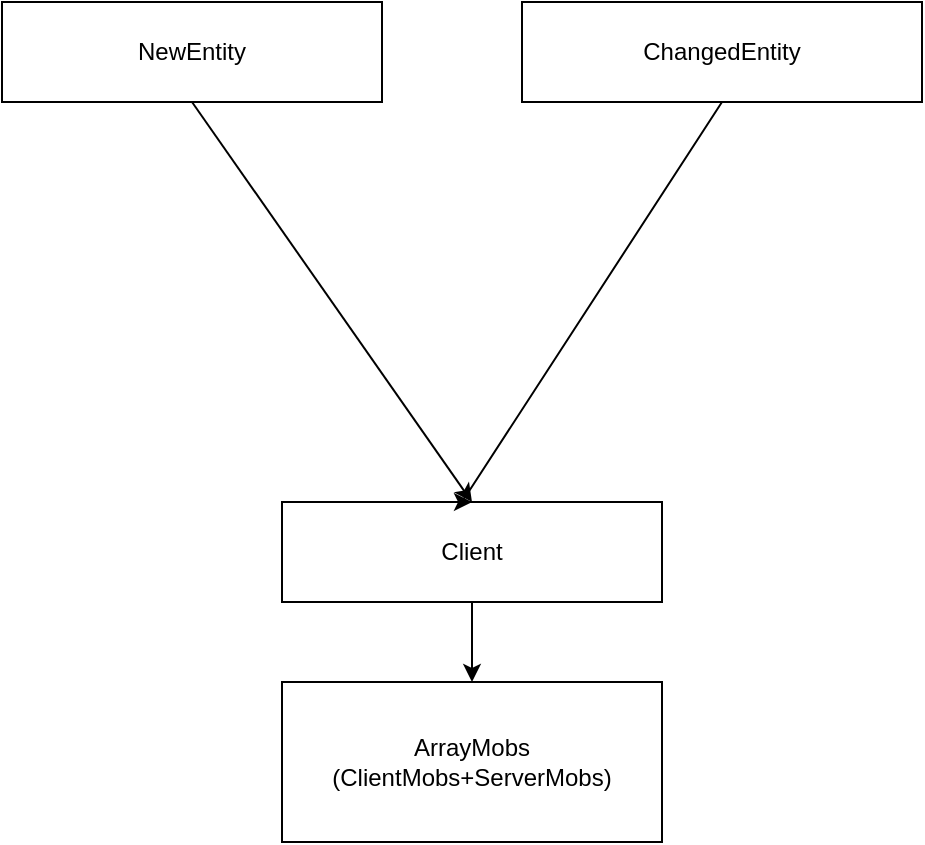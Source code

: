 <mxfile>
    <diagram id="91qZpbgU14wEwB7eMRfy" name="Page-1">
        <mxGraphModel dx="747" dy="516" grid="1" gridSize="10" guides="1" tooltips="1" connect="1" arrows="1" fold="1" page="1" pageScale="1" pageWidth="850" pageHeight="1100" math="0" shadow="0">
            <root>
                <mxCell id="0"/>
                <mxCell id="1" parent="0"/>
                <mxCell id="5" style="edgeStyle=none;html=1;exitX=0.5;exitY=1;exitDx=0;exitDy=0;entryX=0.5;entryY=0;entryDx=0;entryDy=0;" edge="1" parent="1" source="2" target="3">
                    <mxGeometry relative="1" as="geometry"/>
                </mxCell>
                <mxCell id="2" value="NewEntity" style="whiteSpace=wrap;html=1;" vertex="1" parent="1">
                    <mxGeometry x="30" y="60" width="190" height="50" as="geometry"/>
                </mxCell>
                <mxCell id="10" style="edgeStyle=none;html=1;exitX=0.5;exitY=1;exitDx=0;exitDy=0;entryX=0.5;entryY=0;entryDx=0;entryDy=0;" edge="1" parent="1" source="3" target="9">
                    <mxGeometry relative="1" as="geometry"/>
                </mxCell>
                <mxCell id="3" value="Client&lt;br&gt;" style="whiteSpace=wrap;html=1;" vertex="1" parent="1">
                    <mxGeometry x="170" y="310" width="190" height="50" as="geometry"/>
                </mxCell>
                <mxCell id="6" style="edgeStyle=none;html=1;exitX=0.5;exitY=1;exitDx=0;exitDy=0;entryX=0.5;entryY=0;entryDx=0;entryDy=0;" edge="1" parent="1" source="4" target="3">
                    <mxGeometry relative="1" as="geometry">
                        <mxPoint x="280" y="300" as="targetPoint"/>
                        <Array as="points">
                            <mxPoint x="260" y="310"/>
                        </Array>
                    </mxGeometry>
                </mxCell>
                <mxCell id="4" value="ChangedEntity" style="whiteSpace=wrap;html=1;" vertex="1" parent="1">
                    <mxGeometry x="290" y="60" width="200" height="50" as="geometry"/>
                </mxCell>
                <mxCell id="9" value="ArrayMobs&lt;br&gt;(ClientMobs+ServerMobs)" style="whiteSpace=wrap;html=1;" vertex="1" parent="1">
                    <mxGeometry x="170" y="400" width="190" height="80" as="geometry"/>
                </mxCell>
            </root>
        </mxGraphModel>
    </diagram>
</mxfile>